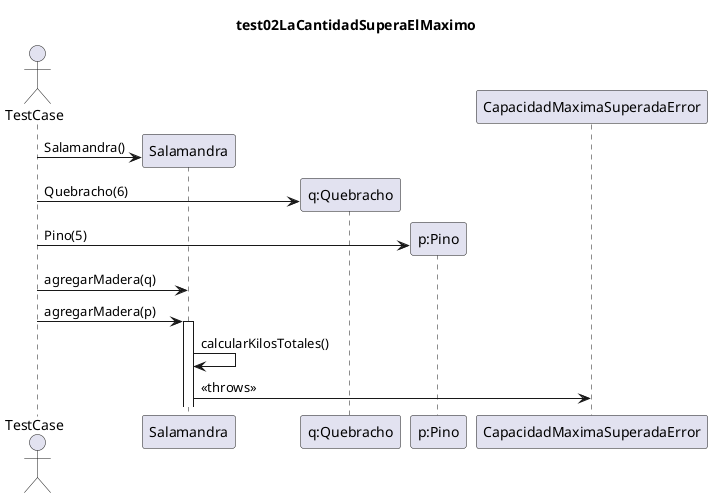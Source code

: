 @startuml
title test02LaCantidadSuperaElMaximo
actor TestCase

create Salamandra
TestCase -> Salamandra: Salamandra()
create "q:Quebracho"
TestCase -> "q:Quebracho": Quebracho(6)
create "p:Pino"
TestCase -> "p:Pino": Pino(5)


TestCase -> Salamandra: agregarMadera(q)
TestCase -> Salamandra++: agregarMadera(p)
Salamandra -> Salamandra: calcularKilosTotales()
Salamandra -> CapacidadMaximaSuperadaError: <<throws>>
@enduml